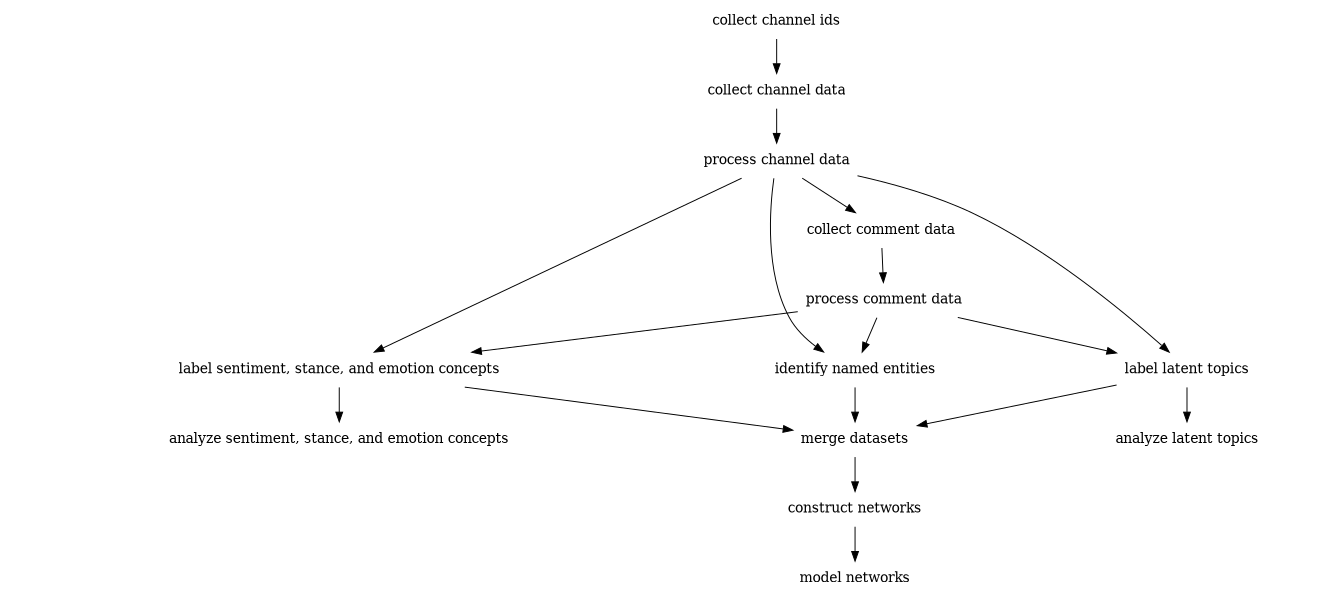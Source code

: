 
digraph box {
    rankdir = TD;
    ratio="fill";
    size="9,4!";
    dpi=600;

    // NODES
    {
        node [shape=plaintext]
        CCI [label="collect channel ids"]
        CChD [label="collect channel data"]
        PChD [label="process channel data"]
        CCoD [label="collect comment data"]
        PCoD [label="process comment data"]
        INE [label="identify named entities"]
        LSSEC [label="label sentiment, stance, and emotion concepts"]
        ASSEC [label="analyze sentiment, stance, and emotion concepts"]
        LLT [label="label latent topics"]
        ALT [label="analyze latent topics"]
        CNET [label="construct networks"]
        MNET [label="model networks"]
        MERGE [label="merge datasets"]

        // import [label="_import_" shape=box3d]
        // export [label="_export_" shape=box3d]
    }

    // EDGES
    {
        CCI -> CChD
        CChD -> PChD
        PChD -> CCoD
        CCoD -> PCoD

        PCoD -> INE
        PCoD -> LSSEC
        PCoD -> LLT

        PChD -> INE
        PChD -> LSSEC
        LSSEC -> ASSEC
        PChD -> LLT

        LLT -> ALT

        INE -> MERGE
        LSSEC -> MERGE
        LLT -> MERGE

        MERGE -> CNET
        CNET -> MNET
    }

    // {rank = same; Data}
    // {rank = same; "(Re)build a model", "Explore the data"}
    // {rank = same; "apply model"}
}
